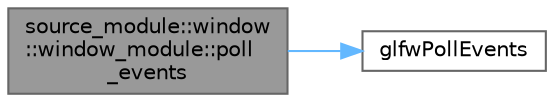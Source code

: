 digraph "source_module::window::window_module::poll_events"
{
 // LATEX_PDF_SIZE
  bgcolor="transparent";
  edge [fontname=Helvetica,fontsize=10,labelfontname=Helvetica,labelfontsize=10];
  node [fontname=Helvetica,fontsize=10,shape=box,height=0.2,width=0.4];
  rankdir="LR";
  Node1 [id="Node000001",label="source_module::window\l::window_module::poll\l_events",height=0.2,width=0.4,color="gray40", fillcolor="grey60", style="filled", fontcolor="black",tooltip=" "];
  Node1 -> Node2 [id="edge1_Node000001_Node000002",color="steelblue1",style="solid",tooltip=" "];
  Node2 [id="Node000002",label="glfwPollEvents",height=0.2,width=0.4,color="grey40", fillcolor="white", style="filled",URL="$group__window.html#ga872d16e4c77f58c0436f356255920cfc",tooltip="Processes all pending events."];
}
